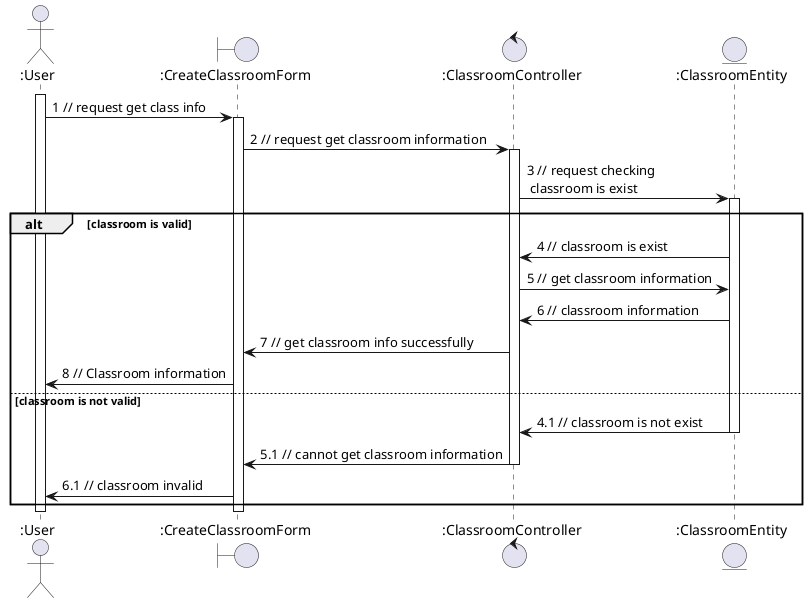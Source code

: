 @startuml viewClass

actor ":User"
boundary ":CreateClassroomForm"
control ":ClassroomController"
entity ":ClassroomEntity"

activate ":User"
":User" -> ":CreateClassroomForm": 1 // request get class info
activate ":CreateClassroomForm"
":CreateClassroomForm" -> ":ClassroomController": 2 // request get classroom information
activate ":ClassroomController"
":ClassroomController" -> ":ClassroomEntity": 3 // request checking \n classroom is exist
activate ":ClassroomEntity"
alt classroom is valid
    ":ClassroomEntity" -> ":ClassroomController": 4 // classroom is exist
    ":ClassroomController" -> ":ClassroomEntity": 5 // get classroom information
    ":ClassroomEntity" -> ":ClassroomController": 6 // classroom information
    ":ClassroomController" -> ":CreateClassroomForm": 7 // get classroom info successfully
    ":CreateClassroomForm" -> ":User": 8 // Classroom information
else classroom is not valid
    ":ClassroomEntity" -> ":ClassroomController": 4.1 // classroom is not exist
    deactivate ":ClassroomEntity"
    ":ClassroomController" -> ":CreateClassroomForm": 5.1 // cannot get classroom information
    deactivate ":ClassroomController"
    ":CreateClassroomForm" -> ":User": 6.1 // classroom invalid
end

deactivate ":CreateClassroomForm"
deactivate ":User"

@enduml
